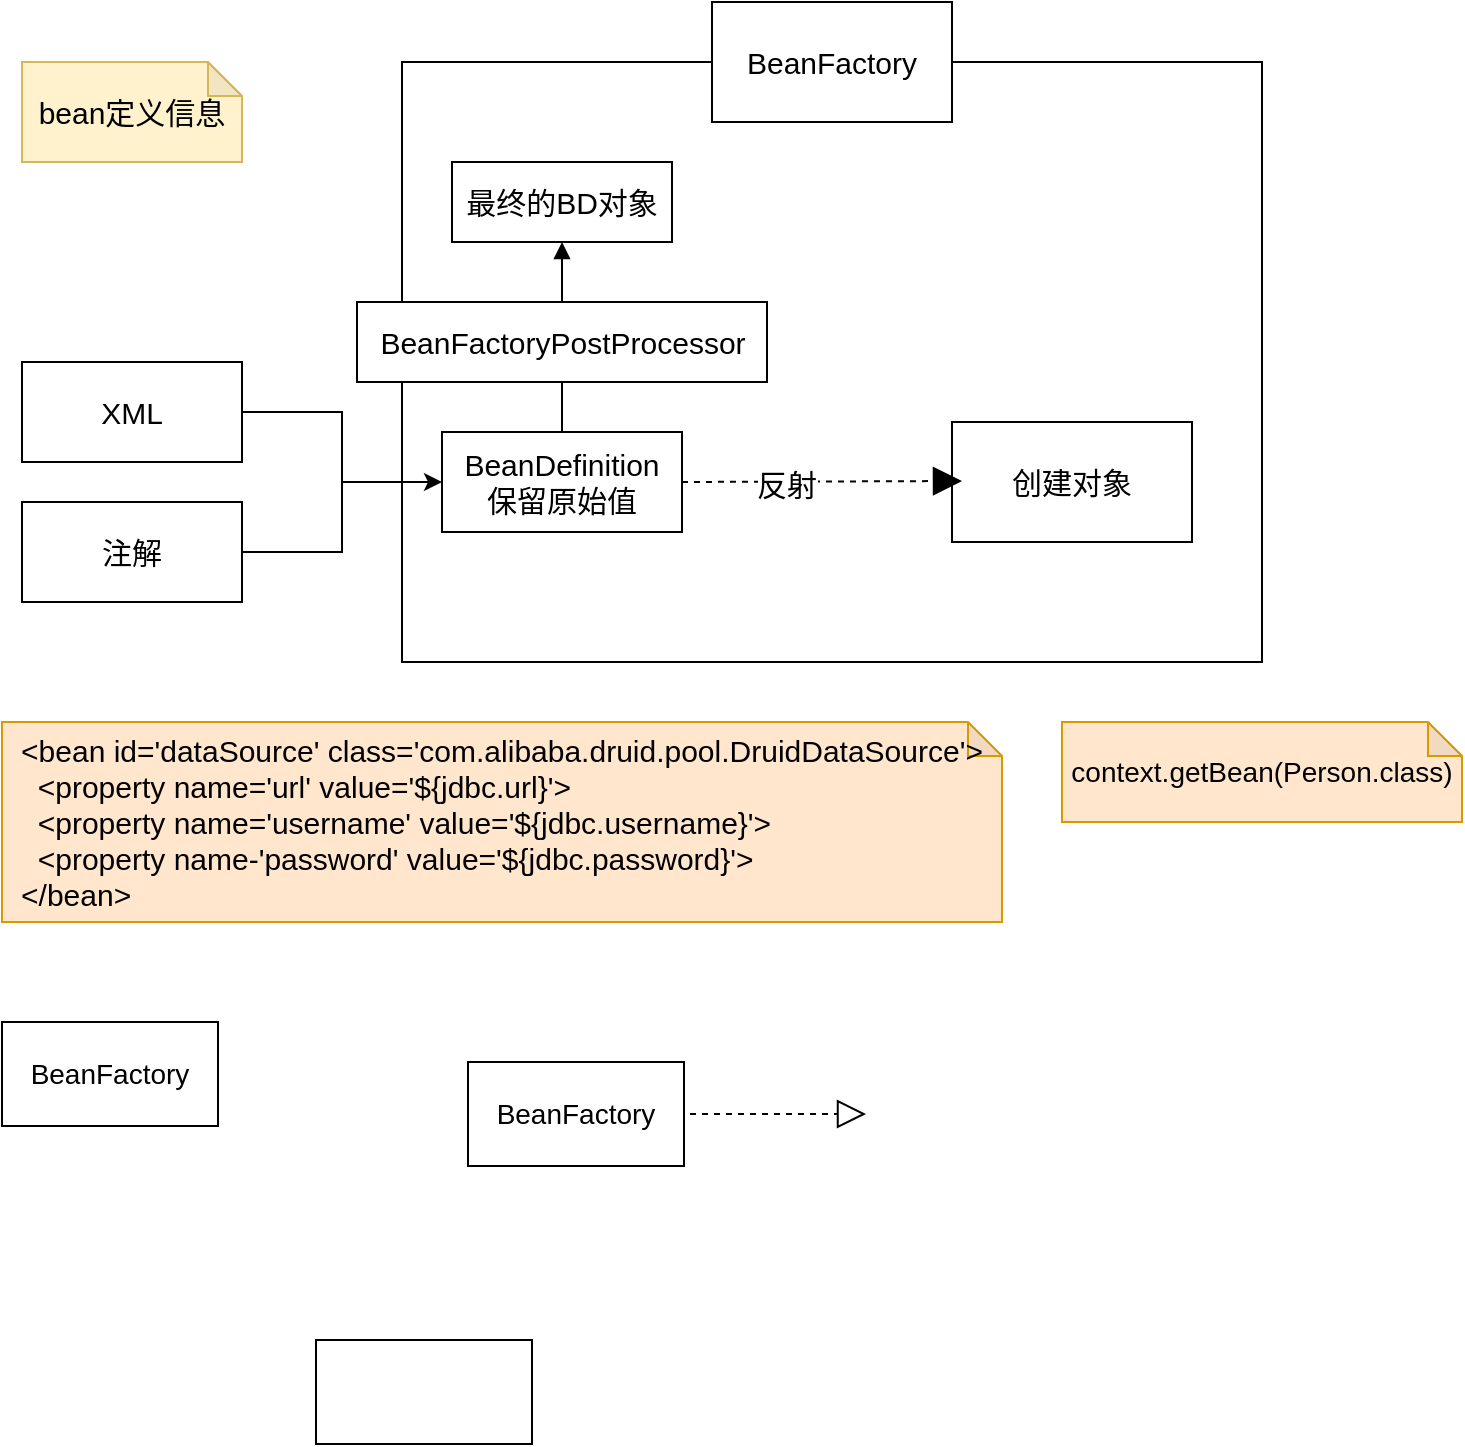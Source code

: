<mxfile version="15.9.1" type="github">
  <diagram id="bVKBuHjyLu6Nhd4JCsNb" name="Page-1">
    <mxGraphModel dx="1052" dy="553" grid="0" gridSize="10" guides="1" tooltips="1" connect="1" arrows="1" fold="1" page="1" pageScale="1" pageWidth="827" pageHeight="1169" math="0" shadow="0">
      <root>
        <mxCell id="0" />
        <mxCell id="1" parent="0" />
        <mxCell id="fvrb1zfOBYmfdSBxhrvv-1" value="&lt;font style=&quot;font-size: 15px&quot;&gt;XML&lt;/font&gt;" style="rounded=0;whiteSpace=wrap;html=1;" parent="1" vertex="1">
          <mxGeometry x="70" y="210" width="110" height="50" as="geometry" />
        </mxCell>
        <mxCell id="kVP1armv6cL0o3EUo8lq-1" value="&lt;font style=&quot;font-size: 15px&quot;&gt;bean定义信息&lt;/font&gt;" style="shape=note;whiteSpace=wrap;html=1;backgroundOutline=1;darkOpacity=0.05;size=17;fillColor=#fff2cc;strokeColor=#d6b656;" parent="1" vertex="1">
          <mxGeometry x="70" y="60" width="110" height="50" as="geometry" />
        </mxCell>
        <mxCell id="kVP1armv6cL0o3EUo8lq-7" value="" style="edgeStyle=orthogonalEdgeStyle;rounded=0;orthogonalLoop=1;jettySize=auto;html=1;fontSize=15;" parent="1" source="kVP1armv6cL0o3EUo8lq-2" target="kVP1armv6cL0o3EUo8lq-5" edge="1">
          <mxGeometry relative="1" as="geometry" />
        </mxCell>
        <mxCell id="kVP1armv6cL0o3EUo8lq-2" value="&lt;font style=&quot;font-size: 15px&quot;&gt;注解&lt;/font&gt;" style="rounded=0;whiteSpace=wrap;html=1;" parent="1" vertex="1">
          <mxGeometry x="70" y="280" width="110" height="50" as="geometry" />
        </mxCell>
        <mxCell id="kVP1armv6cL0o3EUo8lq-3" value="" style="rounded=0;whiteSpace=wrap;html=1;fontSize=15;" parent="1" vertex="1">
          <mxGeometry x="260" y="60" width="430" height="300" as="geometry" />
        </mxCell>
        <mxCell id="kVP1armv6cL0o3EUo8lq-4" value="BeanFactory" style="rounded=0;whiteSpace=wrap;html=1;fontSize=15;" parent="1" vertex="1">
          <mxGeometry x="415" y="30" width="120" height="60" as="geometry" />
        </mxCell>
        <mxCell id="kVP1armv6cL0o3EUo8lq-15" value="" style="edgeStyle=orthogonalEdgeStyle;rounded=0;orthogonalLoop=1;jettySize=auto;html=1;fontSize=15;endArrow=block;endFill=1;" parent="1" source="kVP1armv6cL0o3EUo8lq-5" target="kVP1armv6cL0o3EUo8lq-13" edge="1">
          <mxGeometry relative="1" as="geometry" />
        </mxCell>
        <mxCell id="kVP1armv6cL0o3EUo8lq-5" value="BeanDefinition&lt;br&gt;保留原始值" style="rounded=0;whiteSpace=wrap;html=1;fontSize=15;" parent="1" vertex="1">
          <mxGeometry x="280" y="245" width="120" height="50" as="geometry" />
        </mxCell>
        <mxCell id="kVP1armv6cL0o3EUo8lq-6" value="" style="edgeStyle=orthogonalEdgeStyle;rounded=0;orthogonalLoop=1;jettySize=auto;html=1;fontSize=15;" parent="1" source="fvrb1zfOBYmfdSBxhrvv-1" target="kVP1armv6cL0o3EUo8lq-5" edge="1">
          <mxGeometry relative="1" as="geometry">
            <Array as="points">
              <mxPoint x="230" y="235" />
              <mxPoint x="230" y="270" />
            </Array>
          </mxGeometry>
        </mxCell>
        <mxCell id="kVP1armv6cL0o3EUo8lq-8" value="创建对象" style="rounded=0;whiteSpace=wrap;html=1;fontSize=15;" parent="1" vertex="1">
          <mxGeometry x="535" y="240" width="120" height="60" as="geometry" />
        </mxCell>
        <mxCell id="kVP1armv6cL0o3EUo8lq-12" value="" style="endArrow=block;dashed=1;endFill=1;endSize=12;html=1;rounded=0;fontSize=15;exitX=1;exitY=0.5;exitDx=0;exitDy=0;" parent="1" source="kVP1armv6cL0o3EUo8lq-5" edge="1">
          <mxGeometry width="160" relative="1" as="geometry">
            <mxPoint x="410" y="270" as="sourcePoint" />
            <mxPoint x="540" y="269.5" as="targetPoint" />
          </mxGeometry>
        </mxCell>
        <mxCell id="kVP1armv6cL0o3EUo8lq-14" value="反射" style="edgeLabel;html=1;align=center;verticalAlign=middle;resizable=0;points=[];fontSize=15;" parent="kVP1armv6cL0o3EUo8lq-12" vertex="1" connectable="0">
          <mxGeometry x="-0.261" y="-1" relative="1" as="geometry">
            <mxPoint as="offset" />
          </mxGeometry>
        </mxCell>
        <mxCell id="kVP1armv6cL0o3EUo8lq-13" value="最终的BD对象" style="rounded=0;whiteSpace=wrap;html=1;fontSize=15;" parent="1" vertex="1">
          <mxGeometry x="285" y="110" width="110" height="40" as="geometry" />
        </mxCell>
        <mxCell id="kVP1armv6cL0o3EUo8lq-16" value="BeanFactoryPostProcessor" style="rounded=0;whiteSpace=wrap;html=1;fontSize=15;" parent="1" vertex="1">
          <mxGeometry x="237.5" y="180" width="205" height="40" as="geometry" />
        </mxCell>
        <mxCell id="kVP1armv6cL0o3EUo8lq-17" value="&lt;div style=&quot;text-align: left&quot;&gt;&lt;span style=&quot;font-size: 15px&quot;&gt;&amp;lt;bean id=&#39;dataSource&#39; class=&#39;com.alibaba.druid.pool.DruidDataSource&#39;&amp;gt;&lt;/span&gt;&lt;/div&gt;&lt;span style=&quot;font-size: 15px&quot;&gt;&lt;div style=&quot;text-align: left&quot;&gt;&lt;span&gt;&amp;nbsp; &amp;lt;property name=&#39;url&#39; value=&#39;${jdbc.url}&#39;&amp;gt;&lt;/span&gt;&lt;/div&gt;&lt;div style=&quot;text-align: left&quot;&gt;&lt;span&gt;&amp;nbsp; &amp;lt;property name=&#39;username&#39; value=&#39;${jdbc.username}&#39;&amp;gt;&lt;/span&gt;&lt;/div&gt;&lt;div style=&quot;text-align: left&quot;&gt;&lt;span&gt;&amp;nbsp; &amp;lt;property name-&#39;password&#39; value=&#39;${jdbc.password}&#39;&amp;gt;&lt;/span&gt;&lt;/div&gt;&lt;div style=&quot;text-align: left&quot;&gt;&lt;span&gt;&amp;lt;/bean&amp;gt;&lt;/span&gt;&lt;/div&gt;&lt;/span&gt;" style="shape=note;whiteSpace=wrap;html=1;backgroundOutline=1;darkOpacity=0.05;size=17;fillColor=#ffe6cc;strokeColor=#d79b00;" parent="1" vertex="1">
          <mxGeometry x="60" y="390" width="500" height="100" as="geometry" />
        </mxCell>
        <mxCell id="kVP1armv6cL0o3EUo8lq-18" value="&lt;div style=&quot;text-align: left&quot;&gt;&lt;font style=&quot;font-size: 14px&quot;&gt;context.getBean(Person.class)&lt;/font&gt;&lt;/div&gt;" style="shape=note;whiteSpace=wrap;html=1;backgroundOutline=1;darkOpacity=0.05;size=17;fillColor=#ffe6cc;strokeColor=#d79b00;" parent="1" vertex="1">
          <mxGeometry x="590" y="390" width="200" height="50" as="geometry" />
        </mxCell>
        <mxCell id="6qEHQewcnSZ_MV3cc5DO-1" value="BeanFactory" style="rounded=0;whiteSpace=wrap;html=1;fontSize=14;" vertex="1" parent="1">
          <mxGeometry x="60" y="540" width="108" height="52" as="geometry" />
        </mxCell>
        <mxCell id="6qEHQewcnSZ_MV3cc5DO-2" value="" style="endArrow=block;dashed=1;endFill=0;endSize=12;html=1;rounded=0;fontSize=14;" edge="1" parent="1">
          <mxGeometry width="160" relative="1" as="geometry">
            <mxPoint x="332" y="586" as="sourcePoint" />
            <mxPoint x="492" y="586" as="targetPoint" />
          </mxGeometry>
        </mxCell>
        <mxCell id="6qEHQewcnSZ_MV3cc5DO-3" value="" style="rounded=0;whiteSpace=wrap;html=1;fontSize=14;" vertex="1" parent="1">
          <mxGeometry x="217" y="699" width="108" height="52" as="geometry" />
        </mxCell>
        <mxCell id="6qEHQewcnSZ_MV3cc5DO-4" value="BeanFactory" style="rounded=0;whiteSpace=wrap;html=1;fontSize=14;" vertex="1" parent="1">
          <mxGeometry x="293" y="560" width="108" height="52" as="geometry" />
        </mxCell>
        <mxCell id="6qEHQewcnSZ_MV3cc5DO-5" value="BeanFactory" style="rounded=0;whiteSpace=wrap;html=1;fontSize=14;" vertex="1" parent="1">
          <mxGeometry x="293" y="560" width="108" height="52" as="geometry" />
        </mxCell>
        <mxCell id="6qEHQewcnSZ_MV3cc5DO-6" value="BeanFactory" style="rounded=0;whiteSpace=wrap;html=1;fontSize=14;" vertex="1" parent="1">
          <mxGeometry x="293" y="560" width="108" height="52" as="geometry" />
        </mxCell>
        <mxCell id="6qEHQewcnSZ_MV3cc5DO-7" value="BeanFactory" style="rounded=0;whiteSpace=wrap;html=1;fontSize=14;" vertex="1" parent="1">
          <mxGeometry x="293" y="560" width="108" height="52" as="geometry" />
        </mxCell>
      </root>
    </mxGraphModel>
  </diagram>
</mxfile>
